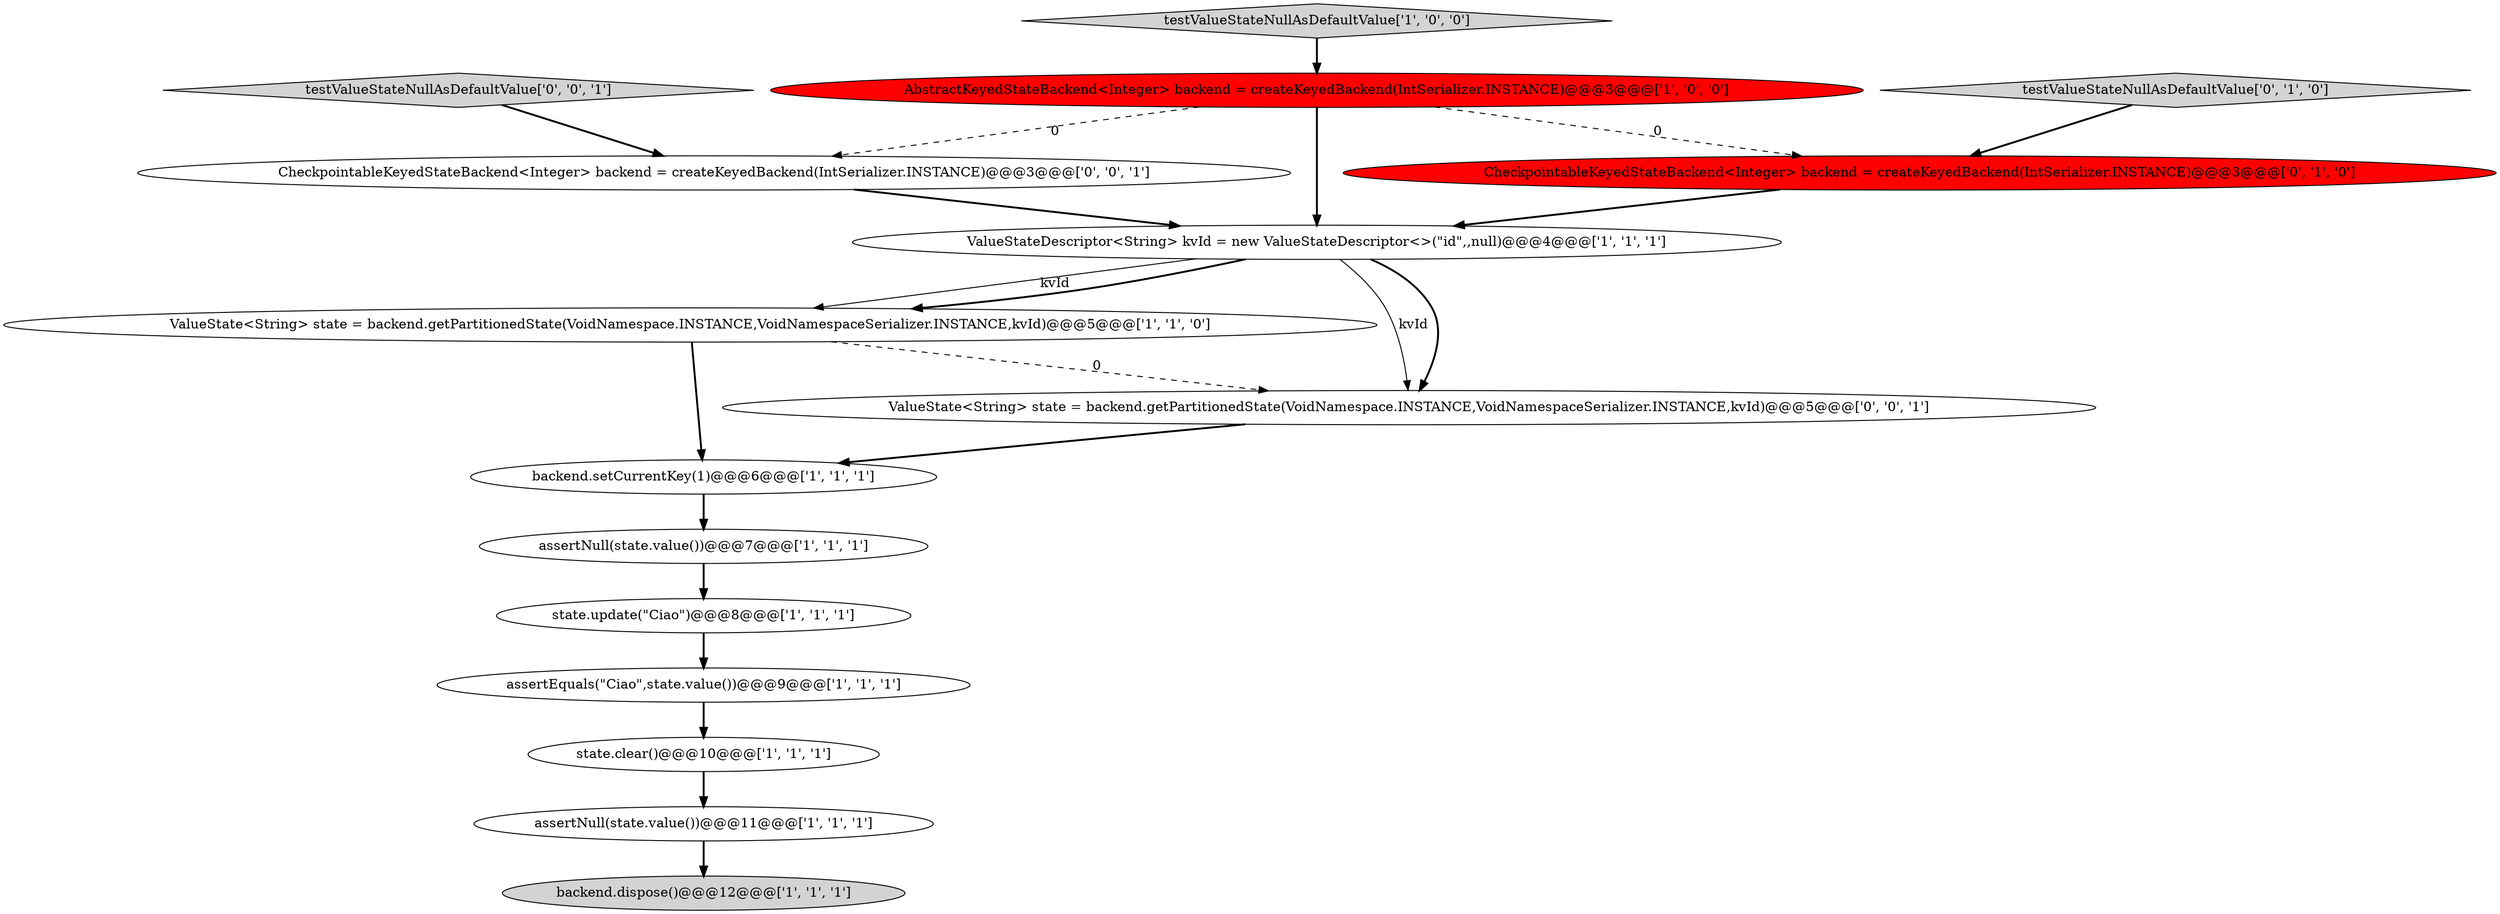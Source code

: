 digraph {
5 [style = filled, label = "backend.dispose()@@@12@@@['1', '1', '1']", fillcolor = lightgray, shape = ellipse image = "AAA0AAABBB1BBB"];
14 [style = filled, label = "testValueStateNullAsDefaultValue['0', '0', '1']", fillcolor = lightgray, shape = diamond image = "AAA0AAABBB3BBB"];
0 [style = filled, label = "state.clear()@@@10@@@['1', '1', '1']", fillcolor = white, shape = ellipse image = "AAA0AAABBB1BBB"];
9 [style = filled, label = "backend.setCurrentKey(1)@@@6@@@['1', '1', '1']", fillcolor = white, shape = ellipse image = "AAA0AAABBB1BBB"];
13 [style = filled, label = "ValueState<String> state = backend.getPartitionedState(VoidNamespace.INSTANCE,VoidNamespaceSerializer.INSTANCE,kvId)@@@5@@@['0', '0', '1']", fillcolor = white, shape = ellipse image = "AAA0AAABBB3BBB"];
15 [style = filled, label = "CheckpointableKeyedStateBackend<Integer> backend = createKeyedBackend(IntSerializer.INSTANCE)@@@3@@@['0', '0', '1']", fillcolor = white, shape = ellipse image = "AAA0AAABBB3BBB"];
7 [style = filled, label = "ValueState<String> state = backend.getPartitionedState(VoidNamespace.INSTANCE,VoidNamespaceSerializer.INSTANCE,kvId)@@@5@@@['1', '1', '0']", fillcolor = white, shape = ellipse image = "AAA0AAABBB1BBB"];
10 [style = filled, label = "state.update(\"Ciao\")@@@8@@@['1', '1', '1']", fillcolor = white, shape = ellipse image = "AAA0AAABBB1BBB"];
6 [style = filled, label = "assertNull(state.value())@@@7@@@['1', '1', '1']", fillcolor = white, shape = ellipse image = "AAA0AAABBB1BBB"];
4 [style = filled, label = "assertEquals(\"Ciao\",state.value())@@@9@@@['1', '1', '1']", fillcolor = white, shape = ellipse image = "AAA0AAABBB1BBB"];
3 [style = filled, label = "ValueStateDescriptor<String> kvId = new ValueStateDescriptor<>(\"id\",,null)@@@4@@@['1', '1', '1']", fillcolor = white, shape = ellipse image = "AAA0AAABBB1BBB"];
8 [style = filled, label = "assertNull(state.value())@@@11@@@['1', '1', '1']", fillcolor = white, shape = ellipse image = "AAA0AAABBB1BBB"];
11 [style = filled, label = "CheckpointableKeyedStateBackend<Integer> backend = createKeyedBackend(IntSerializer.INSTANCE)@@@3@@@['0', '1', '0']", fillcolor = red, shape = ellipse image = "AAA1AAABBB2BBB"];
2 [style = filled, label = "testValueStateNullAsDefaultValue['1', '0', '0']", fillcolor = lightgray, shape = diamond image = "AAA0AAABBB1BBB"];
1 [style = filled, label = "AbstractKeyedStateBackend<Integer> backend = createKeyedBackend(IntSerializer.INSTANCE)@@@3@@@['1', '0', '0']", fillcolor = red, shape = ellipse image = "AAA1AAABBB1BBB"];
12 [style = filled, label = "testValueStateNullAsDefaultValue['0', '1', '0']", fillcolor = lightgray, shape = diamond image = "AAA0AAABBB2BBB"];
2->1 [style = bold, label=""];
1->15 [style = dashed, label="0"];
3->7 [style = solid, label="kvId"];
12->11 [style = bold, label=""];
1->3 [style = bold, label=""];
15->3 [style = bold, label=""];
4->0 [style = bold, label=""];
9->6 [style = bold, label=""];
7->9 [style = bold, label=""];
8->5 [style = bold, label=""];
3->7 [style = bold, label=""];
11->3 [style = bold, label=""];
3->13 [style = solid, label="kvId"];
1->11 [style = dashed, label="0"];
6->10 [style = bold, label=""];
0->8 [style = bold, label=""];
7->13 [style = dashed, label="0"];
10->4 [style = bold, label=""];
3->13 [style = bold, label=""];
14->15 [style = bold, label=""];
13->9 [style = bold, label=""];
}
